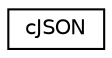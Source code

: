digraph "类继承关系图"
{
  edge [fontname="Helvetica",fontsize="10",labelfontname="Helvetica",labelfontsize="10"];
  node [fontname="Helvetica",fontsize="10",shape=record];
  rankdir="LR";
  Node1 [label="cJSON",height=0.2,width=0.4,color="black", fillcolor="white", style="filled",URL="$structc_j_s_o_n.html"];
}
